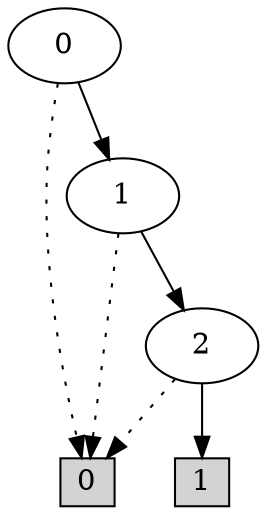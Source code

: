 digraph G {
0 [shape=box, label="0", style=filled, shape=box, height=0.3, width=0.3];
1 [shape=box, label="1", style=filled, shape=box, height=0.3, width=0.3];
9 [label="0"];
9 -> 0 [style=dotted];
9 -> 8 [style=filled];
8 [label="1"];
8 -> 0 [style=dotted];
8 -> 6 [style=filled];
6 [label="2"];
6 -> 0 [style=dotted];
6 -> 1 [style=filled];
}
